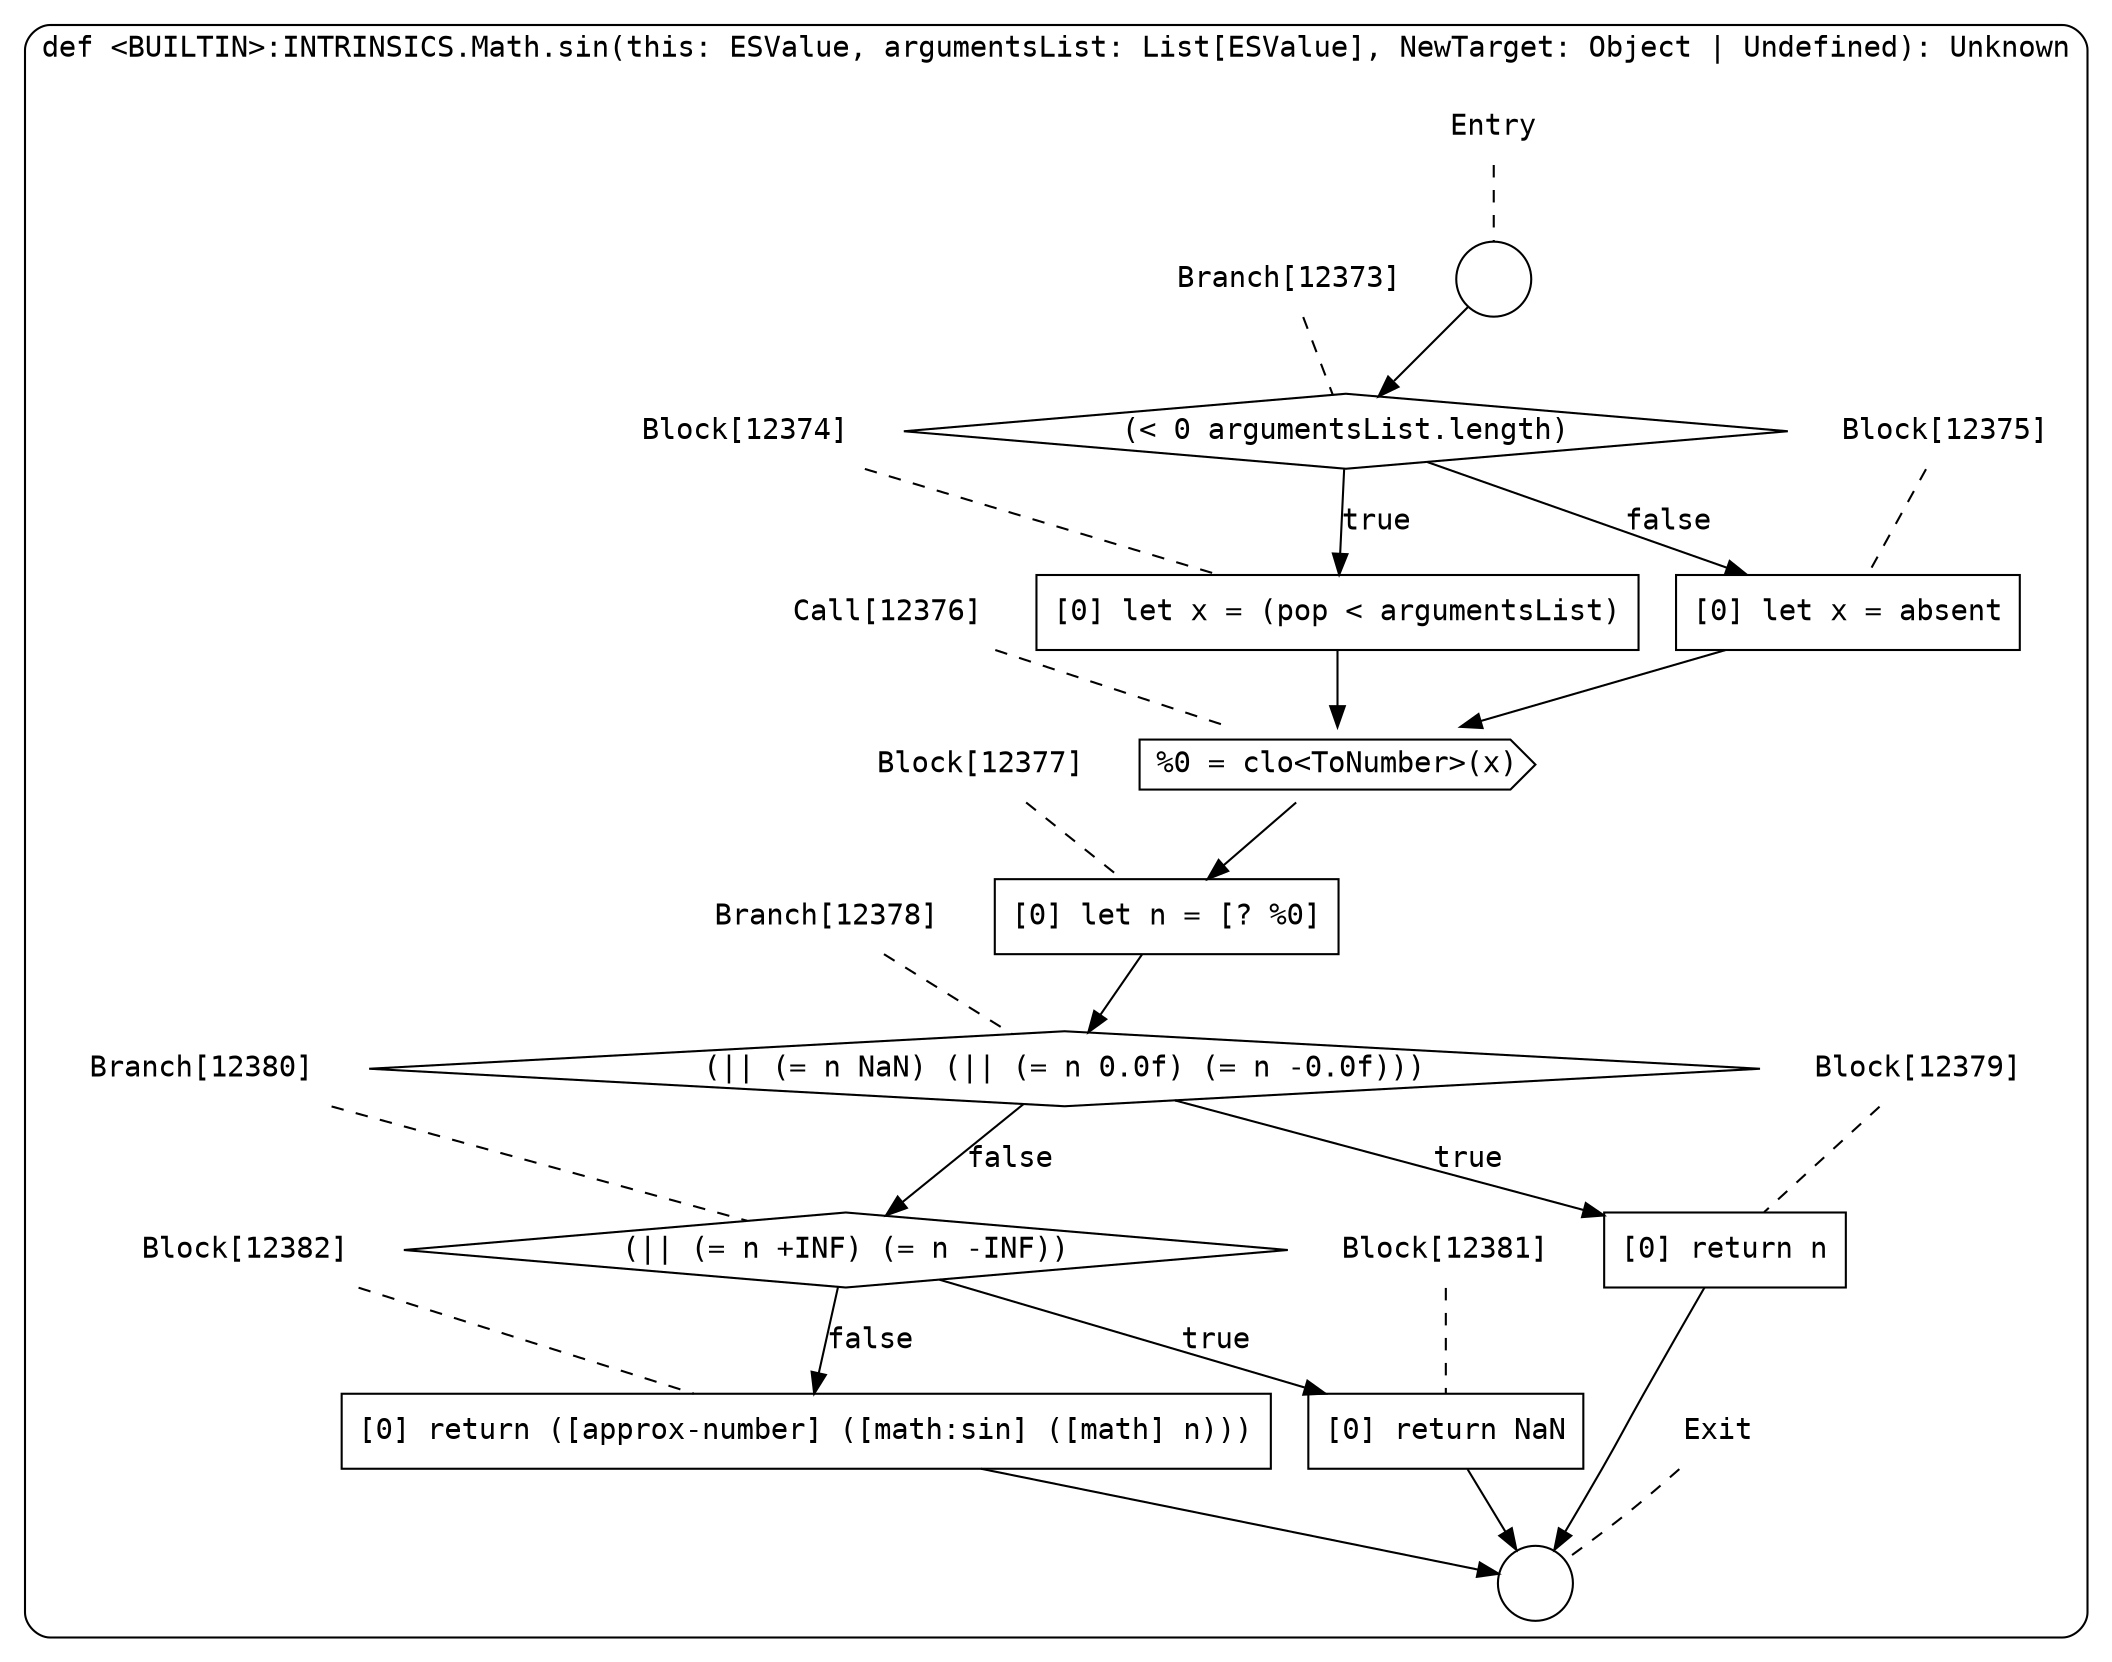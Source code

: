 digraph {
  graph [fontname = "Consolas"]
  node [fontname = "Consolas"]
  edge [fontname = "Consolas"]
  subgraph cluster2104 {
    label = "def <BUILTIN>:INTRINSICS.Math.sin(this: ESValue, argumentsList: List[ESValue], NewTarget: Object | Undefined): Unknown"
    style = rounded
    cluster2104_entry_name [shape=none, label=<<font color="black">Entry</font>>]
    cluster2104_entry_name -> cluster2104_entry [arrowhead=none, color="black", style=dashed]
    cluster2104_entry [shape=circle label=" " color="black" fillcolor="white" style=filled]
    cluster2104_entry -> node12373 [color="black"]
    cluster2104_exit_name [shape=none, label=<<font color="black">Exit</font>>]
    cluster2104_exit_name -> cluster2104_exit [arrowhead=none, color="black", style=dashed]
    cluster2104_exit [shape=circle label=" " color="black" fillcolor="white" style=filled]
    node12373_name [shape=none, label=<<font color="black">Branch[12373]</font>>]
    node12373_name -> node12373 [arrowhead=none, color="black", style=dashed]
    node12373 [shape=diamond, label=<<font color="black">(&lt; 0 argumentsList.length)</font>> color="black" fillcolor="white", style=filled]
    node12373 -> node12374 [label=<<font color="black">true</font>> color="black"]
    node12373 -> node12375 [label=<<font color="black">false</font>> color="black"]
    node12374_name [shape=none, label=<<font color="black">Block[12374]</font>>]
    node12374_name -> node12374 [arrowhead=none, color="black", style=dashed]
    node12374 [shape=box, label=<<font color="black">[0] let x = (pop &lt; argumentsList)<BR ALIGN="LEFT"/></font>> color="black" fillcolor="white", style=filled]
    node12374 -> node12376 [color="black"]
    node12375_name [shape=none, label=<<font color="black">Block[12375]</font>>]
    node12375_name -> node12375 [arrowhead=none, color="black", style=dashed]
    node12375 [shape=box, label=<<font color="black">[0] let x = absent<BR ALIGN="LEFT"/></font>> color="black" fillcolor="white", style=filled]
    node12375 -> node12376 [color="black"]
    node12376_name [shape=none, label=<<font color="black">Call[12376]</font>>]
    node12376_name -> node12376 [arrowhead=none, color="black", style=dashed]
    node12376 [shape=cds, label=<<font color="black">%0 = clo&lt;ToNumber&gt;(x)</font>> color="black" fillcolor="white", style=filled]
    node12376 -> node12377 [color="black"]
    node12377_name [shape=none, label=<<font color="black">Block[12377]</font>>]
    node12377_name -> node12377 [arrowhead=none, color="black", style=dashed]
    node12377 [shape=box, label=<<font color="black">[0] let n = [? %0]<BR ALIGN="LEFT"/></font>> color="black" fillcolor="white", style=filled]
    node12377 -> node12378 [color="black"]
    node12378_name [shape=none, label=<<font color="black">Branch[12378]</font>>]
    node12378_name -> node12378 [arrowhead=none, color="black", style=dashed]
    node12378 [shape=diamond, label=<<font color="black">(|| (= n NaN) (|| (= n 0.0f) (= n -0.0f)))</font>> color="black" fillcolor="white", style=filled]
    node12378 -> node12379 [label=<<font color="black">true</font>> color="black"]
    node12378 -> node12380 [label=<<font color="black">false</font>> color="black"]
    node12379_name [shape=none, label=<<font color="black">Block[12379]</font>>]
    node12379_name -> node12379 [arrowhead=none, color="black", style=dashed]
    node12379 [shape=box, label=<<font color="black">[0] return n<BR ALIGN="LEFT"/></font>> color="black" fillcolor="white", style=filled]
    node12379 -> cluster2104_exit [color="black"]
    node12380_name [shape=none, label=<<font color="black">Branch[12380]</font>>]
    node12380_name -> node12380 [arrowhead=none, color="black", style=dashed]
    node12380 [shape=diamond, label=<<font color="black">(|| (= n +INF) (= n -INF))</font>> color="black" fillcolor="white", style=filled]
    node12380 -> node12381 [label=<<font color="black">true</font>> color="black"]
    node12380 -> node12382 [label=<<font color="black">false</font>> color="black"]
    node12381_name [shape=none, label=<<font color="black">Block[12381]</font>>]
    node12381_name -> node12381 [arrowhead=none, color="black", style=dashed]
    node12381 [shape=box, label=<<font color="black">[0] return NaN<BR ALIGN="LEFT"/></font>> color="black" fillcolor="white", style=filled]
    node12381 -> cluster2104_exit [color="black"]
    node12382_name [shape=none, label=<<font color="black">Block[12382]</font>>]
    node12382_name -> node12382 [arrowhead=none, color="black", style=dashed]
    node12382 [shape=box, label=<<font color="black">[0] return ([approx-number] ([math:sin] ([math] n)))<BR ALIGN="LEFT"/></font>> color="black" fillcolor="white", style=filled]
    node12382 -> cluster2104_exit [color="black"]
  }
}